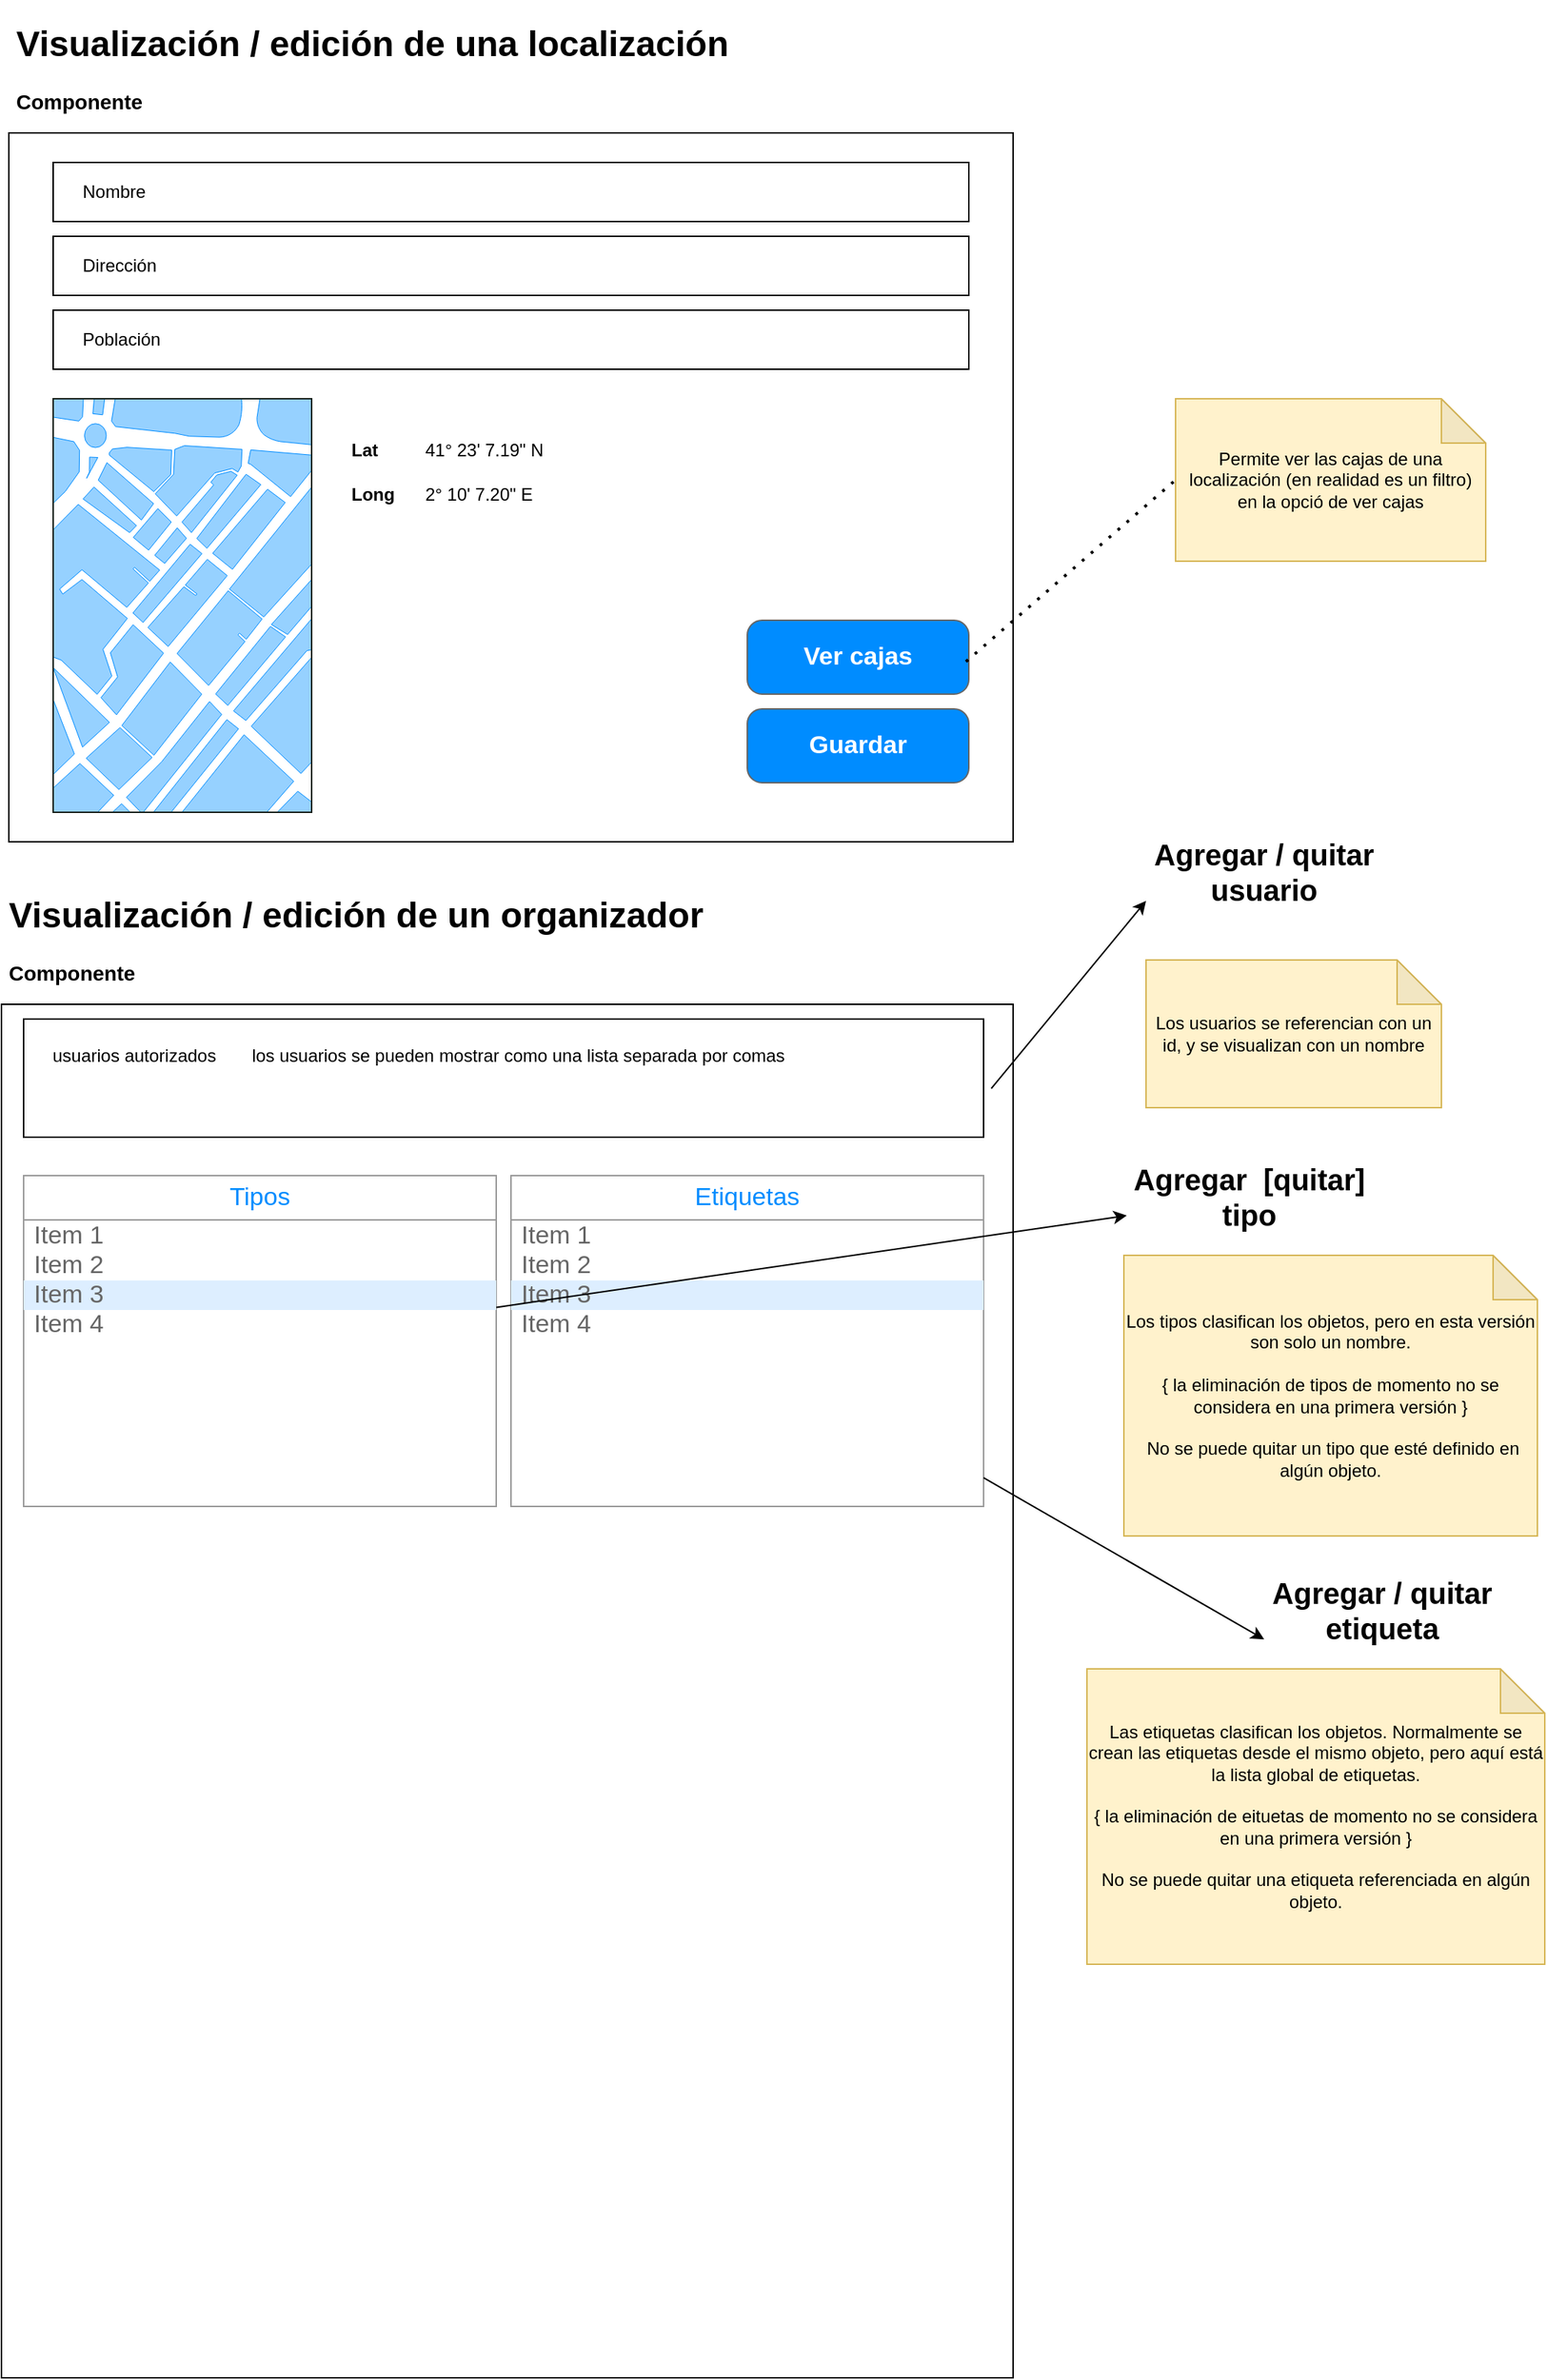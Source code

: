 <mxfile version="22.0.2" type="device">
  <diagram name="Pàgina-1" id="EeZQTQSFdSmivc1_4t9E">
    <mxGraphModel dx="1114" dy="883" grid="1" gridSize="10" guides="1" tooltips="1" connect="1" arrows="1" fold="1" page="1" pageScale="1" pageWidth="1169" pageHeight="1654" math="0" shadow="0">
      <root>
        <mxCell id="0" />
        <mxCell id="1" parent="0" />
        <mxCell id="Squ9iNtpEF2mn4FgxtWx-6" value="" style="rounded=0;whiteSpace=wrap;html=1;" vertex="1" parent="1">
          <mxGeometry x="80" y="120" width="680" height="480" as="geometry" />
        </mxCell>
        <mxCell id="Squ9iNtpEF2mn4FgxtWx-1" value="&lt;h1&gt;Visualización / edición de una localización&lt;/h1&gt;&lt;p&gt;&lt;b&gt;&lt;font style=&quot;font-size: 14px;&quot;&gt;Componente&lt;/font&gt;&lt;/b&gt;&lt;/p&gt;" style="text;html=1;strokeColor=none;fillColor=none;spacing=5;spacingTop=-20;whiteSpace=wrap;overflow=hidden;rounded=0;" vertex="1" parent="1">
          <mxGeometry x="80" y="40" width="680" height="80" as="geometry" />
        </mxCell>
        <mxCell id="Squ9iNtpEF2mn4FgxtWx-3" value="" style="group" vertex="1" connectable="0" parent="1">
          <mxGeometry x="110" y="140" width="620" height="40" as="geometry" />
        </mxCell>
        <mxCell id="Squ9iNtpEF2mn4FgxtWx-10" value="" style="group" vertex="1" connectable="0" parent="Squ9iNtpEF2mn4FgxtWx-3">
          <mxGeometry width="620" height="40" as="geometry" />
        </mxCell>
        <mxCell id="Squ9iNtpEF2mn4FgxtWx-4" value="" style="rounded=0;whiteSpace=wrap;html=1;" vertex="1" parent="Squ9iNtpEF2mn4FgxtWx-10">
          <mxGeometry width="620" height="40" as="geometry" />
        </mxCell>
        <mxCell id="Squ9iNtpEF2mn4FgxtWx-5" value="Nombre" style="text;html=1;strokeColor=none;fillColor=none;align=left;verticalAlign=middle;whiteSpace=wrap;rounded=0;" vertex="1" parent="Squ9iNtpEF2mn4FgxtWx-10">
          <mxGeometry x="18.235" y="5" width="273.529" height="30" as="geometry" />
        </mxCell>
        <mxCell id="Squ9iNtpEF2mn4FgxtWx-12" value="" style="group" vertex="1" connectable="0" parent="1">
          <mxGeometry x="110" y="190" width="620" height="40" as="geometry" />
        </mxCell>
        <mxCell id="Squ9iNtpEF2mn4FgxtWx-13" value="" style="rounded=0;whiteSpace=wrap;html=1;" vertex="1" parent="Squ9iNtpEF2mn4FgxtWx-12">
          <mxGeometry width="620" height="40" as="geometry" />
        </mxCell>
        <mxCell id="Squ9iNtpEF2mn4FgxtWx-14" value="Dirección" style="text;html=1;strokeColor=none;fillColor=none;align=left;verticalAlign=middle;whiteSpace=wrap;rounded=0;" vertex="1" parent="Squ9iNtpEF2mn4FgxtWx-12">
          <mxGeometry x="18.235" y="5" width="273.529" height="30" as="geometry" />
        </mxCell>
        <mxCell id="Squ9iNtpEF2mn4FgxtWx-15" value="" style="verticalLabelPosition=bottom;verticalAlign=top;html=1;shadow=0;dashed=0;strokeWidth=1;shape=mxgraph.ios.iBgMap;strokeColor=#18211b;strokeColor2=#008cff;fillColor2=#96D1FF;" vertex="1" parent="1">
          <mxGeometry x="110" y="300" width="175" height="280" as="geometry" />
        </mxCell>
        <mxCell id="Squ9iNtpEF2mn4FgxtWx-21" value="" style="group" vertex="1" connectable="0" parent="1">
          <mxGeometry x="110" y="250" width="620" height="40" as="geometry" />
        </mxCell>
        <mxCell id="Squ9iNtpEF2mn4FgxtWx-22" value="" style="group" vertex="1" connectable="0" parent="Squ9iNtpEF2mn4FgxtWx-21">
          <mxGeometry width="620" height="40" as="geometry" />
        </mxCell>
        <mxCell id="Squ9iNtpEF2mn4FgxtWx-17" value="" style="rounded=0;whiteSpace=wrap;html=1;" vertex="1" parent="Squ9iNtpEF2mn4FgxtWx-22">
          <mxGeometry y="-10" width="620" height="40" as="geometry" />
        </mxCell>
        <mxCell id="Squ9iNtpEF2mn4FgxtWx-18" value="Población" style="text;html=1;strokeColor=none;fillColor=none;align=left;verticalAlign=middle;whiteSpace=wrap;rounded=0;" vertex="1" parent="Squ9iNtpEF2mn4FgxtWx-22">
          <mxGeometry x="18.235" y="-5" width="273.529" height="30" as="geometry" />
        </mxCell>
        <mxCell id="Squ9iNtpEF2mn4FgxtWx-23" value="&lt;b&gt;Lat&lt;/b&gt;" style="text;html=1;strokeColor=none;fillColor=none;align=left;verticalAlign=middle;whiteSpace=wrap;rounded=0;" vertex="1" parent="1">
          <mxGeometry x="310" y="320" width="60" height="30" as="geometry" />
        </mxCell>
        <mxCell id="Squ9iNtpEF2mn4FgxtWx-24" value="41° 23&#39; 7.19&quot; N" style="text;html=1;strokeColor=none;fillColor=none;align=left;verticalAlign=middle;whiteSpace=wrap;rounded=0;" vertex="1" parent="1">
          <mxGeometry x="360" y="320" width="100" height="30" as="geometry" />
        </mxCell>
        <mxCell id="Squ9iNtpEF2mn4FgxtWx-25" value="&lt;b&gt;Long&lt;/b&gt;" style="text;html=1;strokeColor=none;fillColor=none;align=left;verticalAlign=middle;whiteSpace=wrap;rounded=0;" vertex="1" parent="1">
          <mxGeometry x="310" y="350" width="60" height="30" as="geometry" />
        </mxCell>
        <mxCell id="Squ9iNtpEF2mn4FgxtWx-26" value="2° 10&#39; 7.20&quot; E" style="text;html=1;strokeColor=none;fillColor=none;align=left;verticalAlign=middle;whiteSpace=wrap;rounded=0;" vertex="1" parent="1">
          <mxGeometry x="360" y="350" width="100" height="30" as="geometry" />
        </mxCell>
        <mxCell id="Squ9iNtpEF2mn4FgxtWx-32" value="Ver cajas" style="strokeWidth=1;shadow=0;dashed=0;align=center;html=1;shape=mxgraph.mockup.buttons.button;strokeColor=#666666;fontColor=#ffffff;mainText=;buttonStyle=round;fontSize=17;fontStyle=1;fillColor=#008cff;whiteSpace=wrap;" vertex="1" parent="1">
          <mxGeometry x="580" y="450" width="150" height="50" as="geometry" />
        </mxCell>
        <mxCell id="Squ9iNtpEF2mn4FgxtWx-33" value="Guardar" style="strokeWidth=1;shadow=0;dashed=0;align=center;html=1;shape=mxgraph.mockup.buttons.button;strokeColor=#666666;fontColor=#ffffff;mainText=;buttonStyle=round;fontSize=17;fontStyle=1;fillColor=#008cff;whiteSpace=wrap;" vertex="1" parent="1">
          <mxGeometry x="580" y="510" width="150" height="50" as="geometry" />
        </mxCell>
        <mxCell id="Squ9iNtpEF2mn4FgxtWx-35" value="Permite ver las cajas de una localización (en realidad es un filtro) en la opció de ver cajas" style="shape=note;whiteSpace=wrap;html=1;backgroundOutline=1;darkOpacity=0.05;fillColor=#fff2cc;strokeColor=#d6b656;" vertex="1" parent="1">
          <mxGeometry x="870" y="300" width="210" height="110" as="geometry" />
        </mxCell>
        <mxCell id="Squ9iNtpEF2mn4FgxtWx-36" value="" style="endArrow=none;dashed=1;html=1;dashPattern=1 3;strokeWidth=2;rounded=0;entryX=0;entryY=0.5;entryDx=0;entryDy=0;entryPerimeter=0;exitX=0.987;exitY=0.56;exitDx=0;exitDy=0;exitPerimeter=0;" edge="1" parent="1" source="Squ9iNtpEF2mn4FgxtWx-32" target="Squ9iNtpEF2mn4FgxtWx-35">
          <mxGeometry width="50" height="50" relative="1" as="geometry">
            <mxPoint x="600" y="480" as="sourcePoint" />
            <mxPoint x="650" y="430" as="targetPoint" />
          </mxGeometry>
        </mxCell>
        <mxCell id="Squ9iNtpEF2mn4FgxtWx-38" value="" style="rounded=0;whiteSpace=wrap;html=1;" vertex="1" parent="1">
          <mxGeometry x="75" y="710" width="685" height="930" as="geometry" />
        </mxCell>
        <mxCell id="Squ9iNtpEF2mn4FgxtWx-40" value="&lt;h1&gt;Visualización / edición de un organizador&lt;/h1&gt;&lt;p&gt;&lt;b&gt;&lt;font style=&quot;font-size: 14px;&quot;&gt;Componente&lt;/font&gt;&lt;/b&gt;&lt;/p&gt;" style="text;html=1;strokeColor=none;fillColor=none;spacing=5;spacingTop=-20;whiteSpace=wrap;overflow=hidden;rounded=0;" vertex="1" parent="1">
          <mxGeometry x="75" y="630" width="685" height="80" as="geometry" />
        </mxCell>
        <mxCell id="Squ9iNtpEF2mn4FgxtWx-45" value="" style="endArrow=classic;html=1;rounded=0;exitX=1.008;exitY=0.588;exitDx=0;exitDy=0;exitPerimeter=0;entryX=0;entryY=0.75;entryDx=0;entryDy=0;" edge="1" parent="1" source="Squ9iNtpEF2mn4FgxtWx-42" target="Squ9iNtpEF2mn4FgxtWx-53">
          <mxGeometry width="50" height="50" relative="1" as="geometry">
            <mxPoint x="600" y="600" as="sourcePoint" />
            <mxPoint x="980" y="630" as="targetPoint" />
          </mxGeometry>
        </mxCell>
        <mxCell id="Squ9iNtpEF2mn4FgxtWx-49" value="" style="group" vertex="1" connectable="0" parent="1">
          <mxGeometry x="90" y="720" width="650" height="80" as="geometry" />
        </mxCell>
        <mxCell id="Squ9iNtpEF2mn4FgxtWx-42" value="" style="rounded=0;whiteSpace=wrap;html=1;" vertex="1" parent="Squ9iNtpEF2mn4FgxtWx-49">
          <mxGeometry width="650" height="80" as="geometry" />
        </mxCell>
        <mxCell id="Squ9iNtpEF2mn4FgxtWx-44" value="usuarios autorizados" style="text;html=1;strokeColor=none;fillColor=none;align=center;verticalAlign=middle;whiteSpace=wrap;rounded=0;" vertex="1" parent="Squ9iNtpEF2mn4FgxtWx-49">
          <mxGeometry x="10" y="10" width="130" height="30" as="geometry" />
        </mxCell>
        <mxCell id="Squ9iNtpEF2mn4FgxtWx-48" value="los usuarios se pueden mostrar como una lista separada por comas" style="text;html=1;strokeColor=none;fillColor=none;align=center;verticalAlign=middle;whiteSpace=wrap;rounded=0;" vertex="1" parent="Squ9iNtpEF2mn4FgxtWx-49">
          <mxGeometry x="150" y="10" width="370" height="30" as="geometry" />
        </mxCell>
        <mxCell id="Squ9iNtpEF2mn4FgxtWx-53" value="Agregar / quitar usuario" style="text;html=1;strokeColor=none;fillColor=none;align=center;verticalAlign=middle;whiteSpace=wrap;rounded=0;fontSize=20;fontStyle=1" vertex="1" parent="1">
          <mxGeometry x="850" y="580" width="160" height="80" as="geometry" />
        </mxCell>
        <mxCell id="Squ9iNtpEF2mn4FgxtWx-54" value="" style="strokeWidth=1;shadow=0;dashed=0;align=center;html=1;shape=mxgraph.mockup.forms.rrect;rSize=0;strokeColor=#999999;fillColor=#ffffff;" vertex="1" parent="1">
          <mxGeometry x="90" y="827" width="320" height="223" as="geometry" />
        </mxCell>
        <mxCell id="Squ9iNtpEF2mn4FgxtWx-55" value="Tipos" style="strokeWidth=1;shadow=0;dashed=0;align=center;html=1;shape=mxgraph.mockup.forms.rrect;rSize=0;strokeColor=#999999;fontColor=#008cff;fontSize=17;fillColor=#ffffff;resizeWidth=1;whiteSpace=wrap;" vertex="1" parent="Squ9iNtpEF2mn4FgxtWx-54">
          <mxGeometry width="320" height="30" relative="1" as="geometry">
            <mxPoint y="-1" as="offset" />
          </mxGeometry>
        </mxCell>
        <mxCell id="Squ9iNtpEF2mn4FgxtWx-56" value="Item 1" style="strokeWidth=1;shadow=0;dashed=0;align=center;html=1;shape=mxgraph.mockup.forms.anchor;fontSize=17;fontColor=#666666;align=left;spacingLeft=5;resizeWidth=1;whiteSpace=wrap;" vertex="1" parent="Squ9iNtpEF2mn4FgxtWx-54">
          <mxGeometry width="320" height="20" relative="1" as="geometry">
            <mxPoint y="30" as="offset" />
          </mxGeometry>
        </mxCell>
        <mxCell id="Squ9iNtpEF2mn4FgxtWx-57" value="Item 2" style="strokeWidth=1;shadow=0;dashed=0;align=center;html=1;shape=mxgraph.mockup.forms.anchor;fontSize=17;fontColor=#666666;align=left;spacingLeft=5;resizeWidth=1;whiteSpace=wrap;" vertex="1" parent="Squ9iNtpEF2mn4FgxtWx-54">
          <mxGeometry width="320" height="20" relative="1" as="geometry">
            <mxPoint y="50" as="offset" />
          </mxGeometry>
        </mxCell>
        <mxCell id="Squ9iNtpEF2mn4FgxtWx-58" value="Item 3" style="strokeWidth=1;shadow=0;dashed=0;align=center;html=1;shape=mxgraph.mockup.forms.rrect;rSize=0;fontSize=17;fontColor=#666666;align=left;spacingLeft=5;fillColor=#ddeeff;strokeColor=none;resizeWidth=1;whiteSpace=wrap;" vertex="1" parent="Squ9iNtpEF2mn4FgxtWx-54">
          <mxGeometry width="320" height="20" relative="1" as="geometry">
            <mxPoint y="70" as="offset" />
          </mxGeometry>
        </mxCell>
        <mxCell id="Squ9iNtpEF2mn4FgxtWx-59" value="Item 4" style="strokeWidth=1;shadow=0;dashed=0;align=center;html=1;shape=mxgraph.mockup.forms.anchor;fontSize=17;fontColor=#666666;align=left;spacingLeft=5;resizeWidth=1;whiteSpace=wrap;" vertex="1" parent="Squ9iNtpEF2mn4FgxtWx-54">
          <mxGeometry width="320" height="20" relative="1" as="geometry">
            <mxPoint y="90" as="offset" />
          </mxGeometry>
        </mxCell>
        <mxCell id="Squ9iNtpEF2mn4FgxtWx-60" value="" style="strokeWidth=1;shadow=0;dashed=0;align=center;html=1;shape=mxgraph.mockup.forms.rrect;rSize=0;strokeColor=#999999;fillColor=#ffffff;" vertex="1" parent="1">
          <mxGeometry x="420" y="827" width="320" height="223" as="geometry" />
        </mxCell>
        <mxCell id="Squ9iNtpEF2mn4FgxtWx-61" value="Etiquetas" style="strokeWidth=1;shadow=0;dashed=0;align=center;html=1;shape=mxgraph.mockup.forms.rrect;rSize=0;strokeColor=#999999;fontColor=#008cff;fontSize=17;fillColor=#ffffff;resizeWidth=1;whiteSpace=wrap;" vertex="1" parent="Squ9iNtpEF2mn4FgxtWx-60">
          <mxGeometry width="320" height="30" relative="1" as="geometry">
            <mxPoint y="-1" as="offset" />
          </mxGeometry>
        </mxCell>
        <mxCell id="Squ9iNtpEF2mn4FgxtWx-62" value="Item 1" style="strokeWidth=1;shadow=0;dashed=0;align=center;html=1;shape=mxgraph.mockup.forms.anchor;fontSize=17;fontColor=#666666;align=left;spacingLeft=5;resizeWidth=1;whiteSpace=wrap;" vertex="1" parent="Squ9iNtpEF2mn4FgxtWx-60">
          <mxGeometry width="320" height="20" relative="1" as="geometry">
            <mxPoint y="30" as="offset" />
          </mxGeometry>
        </mxCell>
        <mxCell id="Squ9iNtpEF2mn4FgxtWx-63" value="Item 2" style="strokeWidth=1;shadow=0;dashed=0;align=center;html=1;shape=mxgraph.mockup.forms.anchor;fontSize=17;fontColor=#666666;align=left;spacingLeft=5;resizeWidth=1;whiteSpace=wrap;" vertex="1" parent="Squ9iNtpEF2mn4FgxtWx-60">
          <mxGeometry width="320" height="20" relative="1" as="geometry">
            <mxPoint y="50" as="offset" />
          </mxGeometry>
        </mxCell>
        <mxCell id="Squ9iNtpEF2mn4FgxtWx-64" value="Item 3" style="strokeWidth=1;shadow=0;dashed=0;align=center;html=1;shape=mxgraph.mockup.forms.rrect;rSize=0;fontSize=17;fontColor=#666666;align=left;spacingLeft=5;fillColor=#ddeeff;strokeColor=none;resizeWidth=1;whiteSpace=wrap;" vertex="1" parent="Squ9iNtpEF2mn4FgxtWx-60">
          <mxGeometry width="320" height="20" relative="1" as="geometry">
            <mxPoint y="70" as="offset" />
          </mxGeometry>
        </mxCell>
        <mxCell id="Squ9iNtpEF2mn4FgxtWx-65" value="Item 4" style="strokeWidth=1;shadow=0;dashed=0;align=center;html=1;shape=mxgraph.mockup.forms.anchor;fontSize=17;fontColor=#666666;align=left;spacingLeft=5;resizeWidth=1;whiteSpace=wrap;" vertex="1" parent="Squ9iNtpEF2mn4FgxtWx-60">
          <mxGeometry width="320" height="20" relative="1" as="geometry">
            <mxPoint y="90" as="offset" />
          </mxGeometry>
        </mxCell>
        <mxCell id="Squ9iNtpEF2mn4FgxtWx-66" value="Agregar&amp;nbsp; [quitar] tipo" style="text;html=1;strokeColor=none;fillColor=none;align=center;verticalAlign=middle;whiteSpace=wrap;rounded=0;fontSize=20;fontStyle=1" vertex="1" parent="1">
          <mxGeometry x="840" y="800" width="160" height="80" as="geometry" />
        </mxCell>
        <mxCell id="Squ9iNtpEF2mn4FgxtWx-67" value="Agregar / quitar etiqueta" style="text;html=1;strokeColor=none;fillColor=none;align=center;verticalAlign=middle;whiteSpace=wrap;rounded=0;fontSize=20;fontStyle=1" vertex="1" parent="1">
          <mxGeometry x="930" y="1080" width="160" height="80" as="geometry" />
        </mxCell>
        <mxCell id="Squ9iNtpEF2mn4FgxtWx-68" value="" style="endArrow=classic;html=1;rounded=0;entryX=-0.019;entryY=0.663;entryDx=0;entryDy=0;entryPerimeter=0;" edge="1" parent="1" source="Squ9iNtpEF2mn4FgxtWx-54" target="Squ9iNtpEF2mn4FgxtWx-66">
          <mxGeometry width="50" height="50" relative="1" as="geometry">
            <mxPoint x="705" y="917" as="sourcePoint" />
            <mxPoint x="940" y="780" as="targetPoint" />
          </mxGeometry>
        </mxCell>
        <mxCell id="Squ9iNtpEF2mn4FgxtWx-69" value="" style="endArrow=classic;html=1;rounded=0;entryX=0;entryY=0.75;entryDx=0;entryDy=0;" edge="1" parent="1" source="Squ9iNtpEF2mn4FgxtWx-60" target="Squ9iNtpEF2mn4FgxtWx-67">
          <mxGeometry width="50" height="50" relative="1" as="geometry">
            <mxPoint x="675" y="1037" as="sourcePoint" />
            <mxPoint x="910" y="900" as="targetPoint" />
          </mxGeometry>
        </mxCell>
        <mxCell id="Squ9iNtpEF2mn4FgxtWx-70" value="Los usuarios se referencian con un id, y se visualizan con un nombre" style="shape=note;whiteSpace=wrap;html=1;backgroundOutline=1;darkOpacity=0.05;fillColor=#fff2cc;strokeColor=#d6b656;" vertex="1" parent="1">
          <mxGeometry x="850" y="680" width="200" height="100" as="geometry" />
        </mxCell>
        <mxCell id="Squ9iNtpEF2mn4FgxtWx-71" value="Los tipos clasifican los objetos, pero en esta versión son solo un nombre.&lt;br&gt;&lt;br&gt;{ la eliminación de tipos de momento no se considera en una primera versión }&lt;br&gt;&lt;br&gt;&amp;nbsp;No se puede quitar un tipo que esté definido en algún objeto." style="shape=note;whiteSpace=wrap;html=1;backgroundOutline=1;darkOpacity=0.05;fillColor=#fff2cc;strokeColor=#d6b656;" vertex="1" parent="1">
          <mxGeometry x="835" y="880" width="280" height="190" as="geometry" />
        </mxCell>
        <mxCell id="Squ9iNtpEF2mn4FgxtWx-72" value="Las etiquetas clasifican los objetos. Normalmente se crean las etiquetas desde el mismo objeto, pero aquí está la lista global de etiquetas.&lt;br&gt;&lt;br&gt;{ la eliminación de eituetas de momento no se considera en una primera versión }&lt;br&gt;&lt;br&gt;No se puede quitar una etiqueta referenciada en algún objeto." style="shape=note;whiteSpace=wrap;html=1;backgroundOutline=1;darkOpacity=0.05;fillColor=#fff2cc;strokeColor=#d6b656;" vertex="1" parent="1">
          <mxGeometry x="810" y="1160" width="310" height="200" as="geometry" />
        </mxCell>
      </root>
    </mxGraphModel>
  </diagram>
</mxfile>
